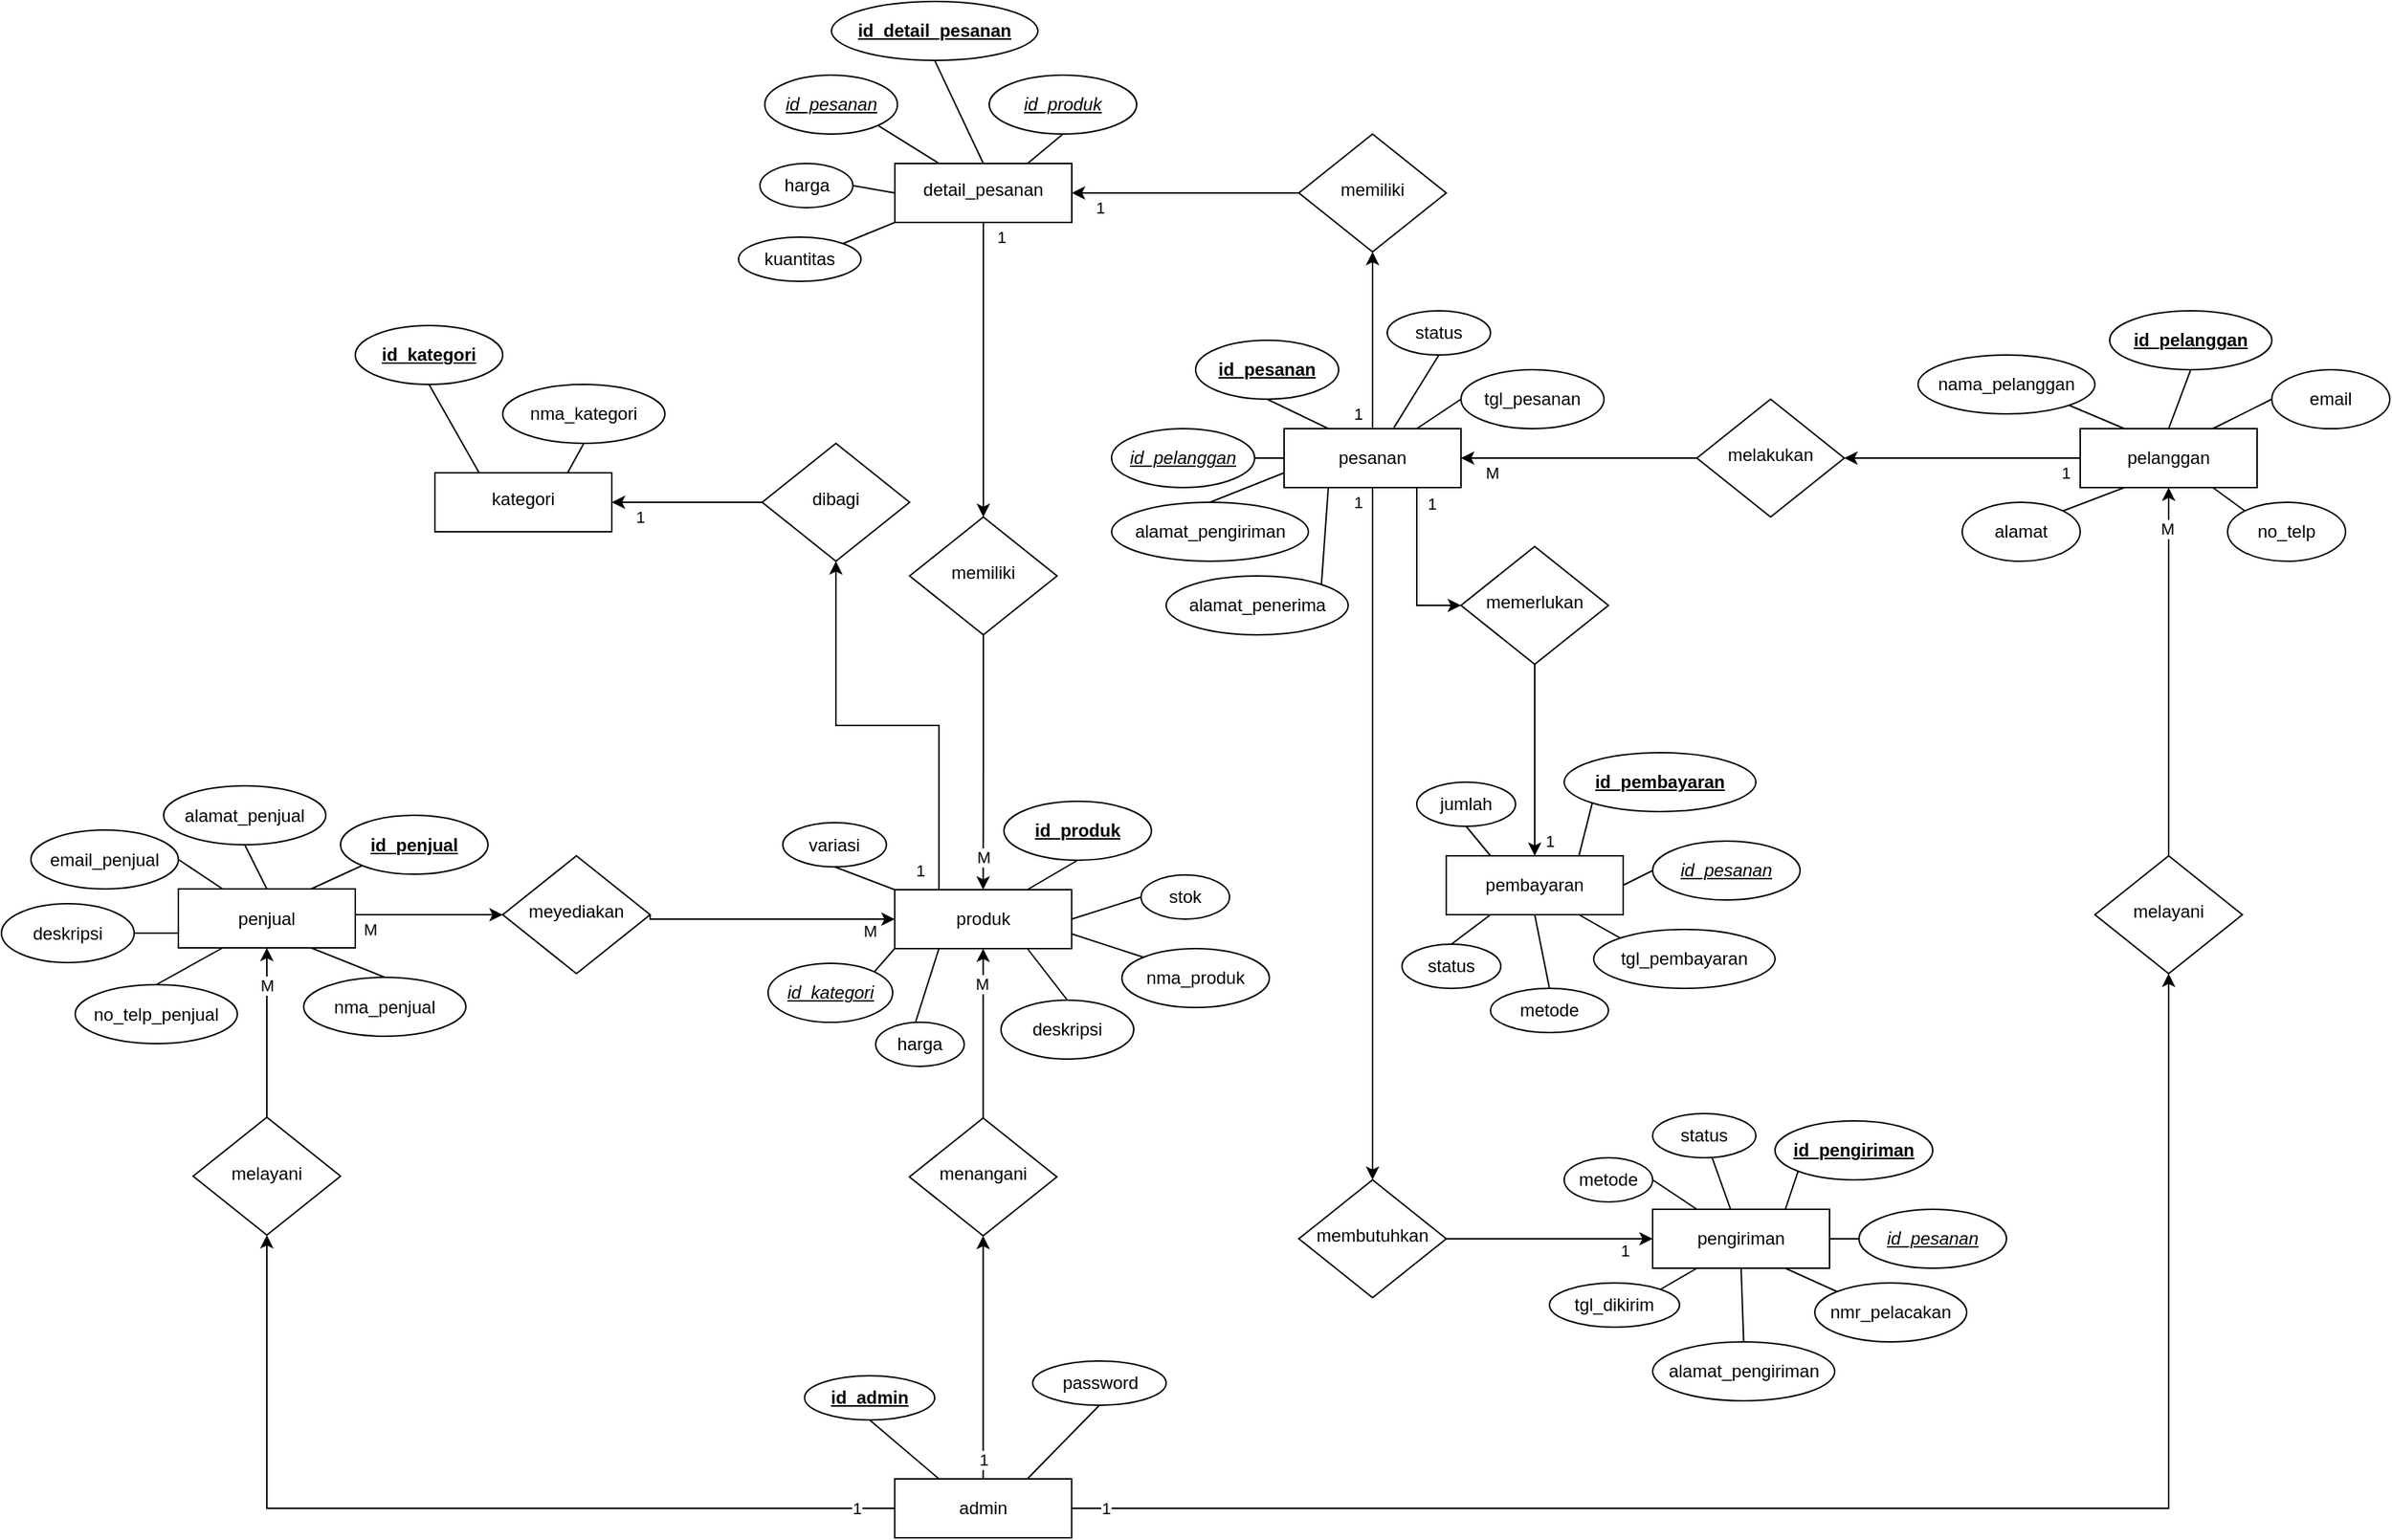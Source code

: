 <mxfile version="22.0.8" type="github">
  <diagram id="C5RBs43oDa-KdzZeNtuy" name="Page-1">
    <mxGraphModel dx="733" dy="383" grid="1" gridSize="10" guides="1" tooltips="1" connect="1" arrows="1" fold="1" page="1" pageScale="1" pageWidth="827" pageHeight="1169" math="0" shadow="0">
      <root>
        <mxCell id="WIyWlLk6GJQsqaUBKTNV-0" />
        <mxCell id="WIyWlLk6GJQsqaUBKTNV-1" parent="WIyWlLk6GJQsqaUBKTNV-0" />
        <mxCell id="Cz3P-GHgFrTkB5Jf1ASt-25" style="edgeStyle=orthogonalEdgeStyle;rounded=0;orthogonalLoop=1;jettySize=auto;html=1;exitX=0.5;exitY=0;exitDx=0;exitDy=0;entryX=0.5;entryY=1;entryDx=0;entryDy=0;" parent="WIyWlLk6GJQsqaUBKTNV-1" source="WIyWlLk6GJQsqaUBKTNV-3" target="Cz3P-GHgFrTkB5Jf1ASt-26" edge="1">
          <mxGeometry relative="1" as="geometry">
            <mxPoint x="614.12" y="975" as="targetPoint" />
            <Array as="points" />
          </mxGeometry>
        </mxCell>
        <mxCell id="FsfqvCxigXIEtIi23rFH-119" value="1" style="edgeLabel;html=1;align=center;verticalAlign=middle;resizable=0;points=[];" parent="Cz3P-GHgFrTkB5Jf1ASt-25" vertex="1" connectable="0">
          <mxGeometry x="-0.845" relative="1" as="geometry">
            <mxPoint as="offset" />
          </mxGeometry>
        </mxCell>
        <mxCell id="Cz3P-GHgFrTkB5Jf1ASt-31" style="edgeStyle=orthogonalEdgeStyle;rounded=0;orthogonalLoop=1;jettySize=auto;html=1;entryX=0.5;entryY=1;entryDx=0;entryDy=0;exitX=0;exitY=0.5;exitDx=0;exitDy=0;" parent="WIyWlLk6GJQsqaUBKTNV-1" source="WIyWlLk6GJQsqaUBKTNV-3" target="Cz3P-GHgFrTkB5Jf1ASt-32" edge="1">
          <mxGeometry relative="1" as="geometry">
            <mxPoint x="310" y="952" as="targetPoint" />
            <mxPoint x="750" y="1192" as="sourcePoint" />
          </mxGeometry>
        </mxCell>
        <mxCell id="FsfqvCxigXIEtIi23rFH-124" value="1" style="edgeLabel;html=1;align=center;verticalAlign=middle;resizable=0;points=[];" parent="Cz3P-GHgFrTkB5Jf1ASt-31" vertex="1" connectable="0">
          <mxGeometry x="-0.914" relative="1" as="geometry">
            <mxPoint as="offset" />
          </mxGeometry>
        </mxCell>
        <mxCell id="Cz3P-GHgFrTkB5Jf1ASt-35" style="edgeStyle=orthogonalEdgeStyle;rounded=0;orthogonalLoop=1;jettySize=auto;html=1;exitX=0.5;exitY=0;exitDx=0;exitDy=0;entryX=0.5;entryY=1;entryDx=0;entryDy=0;" parent="WIyWlLk6GJQsqaUBKTNV-1" source="Cz3P-GHgFrTkB5Jf1ASt-36" target="Cz3P-GHgFrTkB5Jf1ASt-10" edge="1">
          <mxGeometry relative="1" as="geometry" />
        </mxCell>
        <mxCell id="FsfqvCxigXIEtIi23rFH-126" value="M" style="edgeLabel;html=1;align=center;verticalAlign=middle;resizable=0;points=[];" parent="Cz3P-GHgFrTkB5Jf1ASt-35" vertex="1" connectable="0">
          <mxGeometry x="0.778" y="1" relative="1" as="geometry">
            <mxPoint as="offset" />
          </mxGeometry>
        </mxCell>
        <mxCell id="FsfqvCxigXIEtIi23rFH-91" style="rounded=0;orthogonalLoop=1;jettySize=auto;html=1;exitX=0.75;exitY=0;exitDx=0;exitDy=0;entryX=0.5;entryY=1;entryDx=0;entryDy=0;endArrow=none;endFill=0;" parent="WIyWlLk6GJQsqaUBKTNV-1" source="WIyWlLk6GJQsqaUBKTNV-3" target="FsfqvCxigXIEtIi23rFH-90" edge="1">
          <mxGeometry relative="1" as="geometry" />
        </mxCell>
        <mxCell id="FsfqvCxigXIEtIi23rFH-92" style="rounded=0;orthogonalLoop=1;jettySize=auto;html=1;exitX=0.25;exitY=0;exitDx=0;exitDy=0;entryX=0.5;entryY=1;entryDx=0;entryDy=0;endArrow=none;endFill=0;" parent="WIyWlLk6GJQsqaUBKTNV-1" source="WIyWlLk6GJQsqaUBKTNV-3" target="FsfqvCxigXIEtIi23rFH-89" edge="1">
          <mxGeometry relative="1" as="geometry" />
        </mxCell>
        <mxCell id="WIyWlLk6GJQsqaUBKTNV-3" value="admin" style="rounded=1;whiteSpace=wrap;html=1;fontSize=12;glass=0;strokeWidth=1;shadow=0;arcSize=0;" parent="WIyWlLk6GJQsqaUBKTNV-1" vertex="1">
          <mxGeometry x="625.87" y="1045" width="120" height="40" as="geometry" />
        </mxCell>
        <mxCell id="FsfqvCxigXIEtIi23rFH-5" style="edgeStyle=orthogonalEdgeStyle;rounded=0;orthogonalLoop=1;jettySize=auto;html=1;exitX=0.25;exitY=0;exitDx=0;exitDy=0;entryX=0.5;entryY=1;entryDx=0;entryDy=0;" parent="WIyWlLk6GJQsqaUBKTNV-1" source="WIyWlLk6GJQsqaUBKTNV-7" target="FsfqvCxigXIEtIi23rFH-6" edge="1">
          <mxGeometry relative="1" as="geometry">
            <mxPoint x="630" y="512" as="targetPoint" />
          </mxGeometry>
        </mxCell>
        <mxCell id="FsfqvCxigXIEtIi23rFH-117" value="1" style="edgeLabel;html=1;align=center;verticalAlign=middle;resizable=0;points=[];" parent="FsfqvCxigXIEtIi23rFH-5" vertex="1" connectable="0">
          <mxGeometry x="-0.918" y="-1" relative="1" as="geometry">
            <mxPoint x="-14" y="-1" as="offset" />
          </mxGeometry>
        </mxCell>
        <mxCell id="FsfqvCxigXIEtIi23rFH-42" style="rounded=0;orthogonalLoop=1;jettySize=auto;html=1;endArrow=none;endFill=0;exitX=0.75;exitY=0;exitDx=0;exitDy=0;entryX=0.5;entryY=1;entryDx=0;entryDy=0;" parent="WIyWlLk6GJQsqaUBKTNV-1" source="WIyWlLk6GJQsqaUBKTNV-7" target="FsfqvCxigXIEtIi23rFH-43" edge="1">
          <mxGeometry relative="1" as="geometry">
            <mxPoint x="780" y="665" as="targetPoint" />
          </mxGeometry>
        </mxCell>
        <mxCell id="FsfqvCxigXIEtIi23rFH-44" style="rounded=0;orthogonalLoop=1;jettySize=auto;html=1;exitX=1;exitY=0.75;exitDx=0;exitDy=0;entryX=0;entryY=0;entryDx=0;entryDy=0;endArrow=none;endFill=0;" parent="WIyWlLk6GJQsqaUBKTNV-1" source="WIyWlLk6GJQsqaUBKTNV-7" target="FsfqvCxigXIEtIi23rFH-45" edge="1">
          <mxGeometry relative="1" as="geometry">
            <mxPoint x="800" y="705" as="targetPoint" />
          </mxGeometry>
        </mxCell>
        <mxCell id="FsfqvCxigXIEtIi23rFH-47" style="rounded=0;orthogonalLoop=1;jettySize=auto;html=1;exitX=0.75;exitY=1;exitDx=0;exitDy=0;entryX=0.5;entryY=0;entryDx=0;entryDy=0;endArrow=none;endFill=0;" parent="WIyWlLk6GJQsqaUBKTNV-1" source="WIyWlLk6GJQsqaUBKTNV-7" target="FsfqvCxigXIEtIi23rFH-46" edge="1">
          <mxGeometry relative="1" as="geometry" />
        </mxCell>
        <mxCell id="FsfqvCxigXIEtIi23rFH-48" style="rounded=0;orthogonalLoop=1;jettySize=auto;html=1;exitX=0.25;exitY=1;exitDx=0;exitDy=0;endArrow=none;endFill=0;" parent="WIyWlLk6GJQsqaUBKTNV-1" source="WIyWlLk6GJQsqaUBKTNV-7" edge="1">
          <mxGeometry relative="1" as="geometry">
            <mxPoint x="640" y="735" as="targetPoint" />
          </mxGeometry>
        </mxCell>
        <mxCell id="FsfqvCxigXIEtIi23rFH-51" style="rounded=0;orthogonalLoop=1;jettySize=auto;html=1;exitX=1;exitY=0.5;exitDx=0;exitDy=0;entryX=0;entryY=0.5;entryDx=0;entryDy=0;endArrow=none;endFill=0;" parent="WIyWlLk6GJQsqaUBKTNV-1" source="WIyWlLk6GJQsqaUBKTNV-7" target="FsfqvCxigXIEtIi23rFH-50" edge="1">
          <mxGeometry relative="1" as="geometry" />
        </mxCell>
        <mxCell id="FsfqvCxigXIEtIi23rFH-55" style="rounded=0;orthogonalLoop=1;jettySize=auto;html=1;exitX=0;exitY=1;exitDx=0;exitDy=0;entryX=1;entryY=0;entryDx=0;entryDy=0;endArrow=none;endFill=0;" parent="WIyWlLk6GJQsqaUBKTNV-1" source="WIyWlLk6GJQsqaUBKTNV-7" target="FsfqvCxigXIEtIi23rFH-54" edge="1">
          <mxGeometry relative="1" as="geometry" />
        </mxCell>
        <mxCell id="g3bxzsWEGmDuIR80HcS1-1" style="rounded=0;orthogonalLoop=1;jettySize=auto;html=1;exitX=0;exitY=0;exitDx=0;exitDy=0;entryX=0.5;entryY=1;entryDx=0;entryDy=0;endArrow=none;endFill=0;" edge="1" parent="WIyWlLk6GJQsqaUBKTNV-1" source="WIyWlLk6GJQsqaUBKTNV-7" target="g3bxzsWEGmDuIR80HcS1-0">
          <mxGeometry relative="1" as="geometry" />
        </mxCell>
        <mxCell id="WIyWlLk6GJQsqaUBKTNV-7" value="produk" style="rounded=1;whiteSpace=wrap;html=1;fontSize=12;glass=0;strokeWidth=1;shadow=0;arcSize=0;" parent="WIyWlLk6GJQsqaUBKTNV-1" vertex="1">
          <mxGeometry x="625.87" y="645" width="120" height="40" as="geometry" />
        </mxCell>
        <mxCell id="Cz3P-GHgFrTkB5Jf1ASt-15" value="" style="edgeStyle=orthogonalEdgeStyle;rounded=0;orthogonalLoop=1;jettySize=auto;html=1;exitX=0;exitY=0.5;exitDx=0;exitDy=0;entryX=1;entryY=0.5;entryDx=0;entryDy=0;" parent="WIyWlLk6GJQsqaUBKTNV-1" source="WIyWlLk6GJQsqaUBKTNV-10" target="WIyWlLk6GJQsqaUBKTNV-11" edge="1">
          <mxGeometry relative="1" as="geometry">
            <mxPoint x="1040" y="392" as="targetPoint" />
          </mxGeometry>
        </mxCell>
        <mxCell id="FsfqvCxigXIEtIi23rFH-108" value="M" style="edgeLabel;html=1;align=center;verticalAlign=middle;resizable=0;points=[];" parent="Cz3P-GHgFrTkB5Jf1ASt-15" vertex="1" connectable="0">
          <mxGeometry x="0.704" y="1" relative="1" as="geometry">
            <mxPoint x="-3" y="9" as="offset" />
          </mxGeometry>
        </mxCell>
        <mxCell id="WIyWlLk6GJQsqaUBKTNV-10" value="melakukan" style="rhombus;whiteSpace=wrap;html=1;shadow=0;fontFamily=Helvetica;fontSize=12;align=center;strokeWidth=1;spacing=6;spacingTop=-4;" parent="WIyWlLk6GJQsqaUBKTNV-1" vertex="1">
          <mxGeometry x="1170" y="312" width="100" height="80" as="geometry" />
        </mxCell>
        <mxCell id="Cz3P-GHgFrTkB5Jf1ASt-16" value="" style="edgeStyle=orthogonalEdgeStyle;rounded=0;orthogonalLoop=1;jettySize=auto;html=1;exitX=0.75;exitY=1;exitDx=0;exitDy=0;entryX=0;entryY=0.5;entryDx=0;entryDy=0;" parent="WIyWlLk6GJQsqaUBKTNV-1" source="WIyWlLk6GJQsqaUBKTNV-11" target="Cz3P-GHgFrTkB5Jf1ASt-12" edge="1">
          <mxGeometry relative="1" as="geometry" />
        </mxCell>
        <mxCell id="FsfqvCxigXIEtIi23rFH-111" value="1" style="edgeLabel;html=1;align=center;verticalAlign=middle;resizable=0;points=[];" parent="Cz3P-GHgFrTkB5Jf1ASt-16" vertex="1" connectable="0">
          <mxGeometry x="-0.85" y="1" relative="1" as="geometry">
            <mxPoint x="9" y="2" as="offset" />
          </mxGeometry>
        </mxCell>
        <mxCell id="Cz3P-GHgFrTkB5Jf1ASt-17" style="edgeStyle=orthogonalEdgeStyle;rounded=0;orthogonalLoop=1;jettySize=auto;html=1;exitX=0.5;exitY=1;exitDx=0;exitDy=0;entryX=0.5;entryY=0;entryDx=0;entryDy=0;" parent="WIyWlLk6GJQsqaUBKTNV-1" source="FsfqvCxigXIEtIi23rFH-2" target="Cz3P-GHgFrTkB5Jf1ASt-11" edge="1">
          <mxGeometry relative="1" as="geometry" />
        </mxCell>
        <mxCell id="FsfqvCxigXIEtIi23rFH-115" value="1" style="edgeLabel;html=1;align=center;verticalAlign=middle;resizable=0;points=[];" parent="Cz3P-GHgFrTkB5Jf1ASt-17" vertex="1" connectable="0">
          <mxGeometry x="-0.904" relative="1" as="geometry">
            <mxPoint x="12" as="offset" />
          </mxGeometry>
        </mxCell>
        <mxCell id="FsfqvCxigXIEtIi23rFH-1" style="edgeStyle=orthogonalEdgeStyle;rounded=0;orthogonalLoop=1;jettySize=auto;html=1;exitX=0.5;exitY=0;exitDx=0;exitDy=0;entryX=0.5;entryY=1;entryDx=0;entryDy=0;" parent="WIyWlLk6GJQsqaUBKTNV-1" source="WIyWlLk6GJQsqaUBKTNV-11" target="FsfqvCxigXIEtIi23rFH-0" edge="1">
          <mxGeometry relative="1" as="geometry" />
        </mxCell>
        <mxCell id="FsfqvCxigXIEtIi23rFH-109" value="1" style="edgeLabel;html=1;align=center;verticalAlign=middle;resizable=0;points=[];" parent="FsfqvCxigXIEtIi23rFH-1" vertex="1" connectable="0">
          <mxGeometry x="-0.862" relative="1" as="geometry">
            <mxPoint x="-10" y="-2" as="offset" />
          </mxGeometry>
        </mxCell>
        <mxCell id="FsfqvCxigXIEtIi23rFH-8" style="edgeStyle=orthogonalEdgeStyle;rounded=0;orthogonalLoop=1;jettySize=auto;html=1;exitX=0.5;exitY=1;exitDx=0;exitDy=0;entryX=0.5;entryY=0;entryDx=0;entryDy=0;" parent="WIyWlLk6GJQsqaUBKTNV-1" source="WIyWlLk6GJQsqaUBKTNV-11" target="FsfqvCxigXIEtIi23rFH-9" edge="1">
          <mxGeometry relative="1" as="geometry">
            <mxPoint x="950.143" y="782" as="targetPoint" />
          </mxGeometry>
        </mxCell>
        <mxCell id="FsfqvCxigXIEtIi23rFH-113" value="1" style="edgeLabel;html=1;align=center;verticalAlign=middle;resizable=0;points=[];" parent="FsfqvCxigXIEtIi23rFH-8" vertex="1" connectable="0">
          <mxGeometry x="-0.942" relative="1" as="geometry">
            <mxPoint x="-10" y="-4" as="offset" />
          </mxGeometry>
        </mxCell>
        <mxCell id="FsfqvCxigXIEtIi23rFH-37" style="rounded=0;orthogonalLoop=1;jettySize=auto;html=1;exitX=0.75;exitY=0;exitDx=0;exitDy=0;entryX=0;entryY=0.5;entryDx=0;entryDy=0;endArrow=none;endFill=0;" parent="WIyWlLk6GJQsqaUBKTNV-1" source="WIyWlLk6GJQsqaUBKTNV-11" target="FsfqvCxigXIEtIi23rFH-33" edge="1">
          <mxGeometry relative="1" as="geometry" />
        </mxCell>
        <mxCell id="FsfqvCxigXIEtIi23rFH-39" style="rounded=0;orthogonalLoop=1;jettySize=auto;html=1;exitX=0;exitY=0.5;exitDx=0;exitDy=0;entryX=1;entryY=0.5;entryDx=0;entryDy=0;endArrow=none;endFill=0;" parent="WIyWlLk6GJQsqaUBKTNV-1" source="WIyWlLk6GJQsqaUBKTNV-11" target="FsfqvCxigXIEtIi23rFH-35" edge="1">
          <mxGeometry relative="1" as="geometry" />
        </mxCell>
        <mxCell id="FsfqvCxigXIEtIi23rFH-40" style="rounded=0;orthogonalLoop=1;jettySize=auto;html=1;exitX=0.25;exitY=0;exitDx=0;exitDy=0;entryX=0.5;entryY=1;entryDx=0;entryDy=0;endArrow=none;endFill=0;" parent="WIyWlLk6GJQsqaUBKTNV-1" source="WIyWlLk6GJQsqaUBKTNV-11" target="FsfqvCxigXIEtIi23rFH-32" edge="1">
          <mxGeometry relative="1" as="geometry" />
        </mxCell>
        <mxCell id="FsfqvCxigXIEtIi23rFH-86" style="rounded=0;orthogonalLoop=1;jettySize=auto;html=1;exitX=0;exitY=0.75;exitDx=0;exitDy=0;entryX=0.5;entryY=0;entryDx=0;entryDy=0;endArrow=none;endFill=0;" parent="WIyWlLk6GJQsqaUBKTNV-1" source="WIyWlLk6GJQsqaUBKTNV-11" target="FsfqvCxigXIEtIi23rFH-85" edge="1">
          <mxGeometry relative="1" as="geometry" />
        </mxCell>
        <mxCell id="FsfqvCxigXIEtIi23rFH-88" style="rounded=0;orthogonalLoop=1;jettySize=auto;html=1;exitX=0.25;exitY=1;exitDx=0;exitDy=0;entryX=1;entryY=0;entryDx=0;entryDy=0;endArrow=none;endFill=0;" parent="WIyWlLk6GJQsqaUBKTNV-1" source="WIyWlLk6GJQsqaUBKTNV-11" target="FsfqvCxigXIEtIi23rFH-87" edge="1">
          <mxGeometry relative="1" as="geometry" />
        </mxCell>
        <mxCell id="WIyWlLk6GJQsqaUBKTNV-11" value="pesanan" style="rounded=1;whiteSpace=wrap;html=1;fontSize=12;glass=0;strokeWidth=1;shadow=0;arcSize=0;" parent="WIyWlLk6GJQsqaUBKTNV-1" vertex="1">
          <mxGeometry x="890" y="332" width="120" height="40" as="geometry" />
        </mxCell>
        <mxCell id="FsfqvCxigXIEtIi23rFH-64" style="rounded=0;orthogonalLoop=1;jettySize=auto;html=1;exitX=0.25;exitY=0;exitDx=0;exitDy=0;entryX=0.5;entryY=1;entryDx=0;entryDy=0;endArrow=none;endFill=0;" parent="WIyWlLk6GJQsqaUBKTNV-1" source="WIyWlLk6GJQsqaUBKTNV-12" target="FsfqvCxigXIEtIi23rFH-62" edge="1">
          <mxGeometry relative="1" as="geometry" />
        </mxCell>
        <mxCell id="FsfqvCxigXIEtIi23rFH-65" style="rounded=0;orthogonalLoop=1;jettySize=auto;html=1;exitX=0.75;exitY=0;exitDx=0;exitDy=0;entryX=0;entryY=1;entryDx=0;entryDy=0;endArrow=none;endFill=0;" parent="WIyWlLk6GJQsqaUBKTNV-1" source="WIyWlLk6GJQsqaUBKTNV-12" target="FsfqvCxigXIEtIi23rFH-58" edge="1">
          <mxGeometry relative="1" as="geometry" />
        </mxCell>
        <mxCell id="FsfqvCxigXIEtIi23rFH-66" style="rounded=0;orthogonalLoop=1;jettySize=auto;html=1;exitX=1;exitY=0.5;exitDx=0;exitDy=0;entryX=0;entryY=0.5;entryDx=0;entryDy=0;endArrow=none;endFill=0;" parent="WIyWlLk6GJQsqaUBKTNV-1" source="WIyWlLk6GJQsqaUBKTNV-12" target="FsfqvCxigXIEtIi23rFH-63" edge="1">
          <mxGeometry relative="1" as="geometry" />
        </mxCell>
        <mxCell id="FsfqvCxigXIEtIi23rFH-67" style="rounded=0;orthogonalLoop=1;jettySize=auto;html=1;exitX=0.75;exitY=1;exitDx=0;exitDy=0;entryX=0;entryY=0;entryDx=0;entryDy=0;endArrow=none;endFill=0;" parent="WIyWlLk6GJQsqaUBKTNV-1" source="WIyWlLk6GJQsqaUBKTNV-12" target="FsfqvCxigXIEtIi23rFH-60" edge="1">
          <mxGeometry relative="1" as="geometry" />
        </mxCell>
        <mxCell id="FsfqvCxigXIEtIi23rFH-68" style="rounded=0;orthogonalLoop=1;jettySize=auto;html=1;exitX=0.5;exitY=1;exitDx=0;exitDy=0;entryX=0.5;entryY=0;entryDx=0;entryDy=0;endArrow=none;endFill=0;" parent="WIyWlLk6GJQsqaUBKTNV-1" source="WIyWlLk6GJQsqaUBKTNV-12" target="FsfqvCxigXIEtIi23rFH-59" edge="1">
          <mxGeometry relative="1" as="geometry" />
        </mxCell>
        <mxCell id="FsfqvCxigXIEtIi23rFH-69" style="rounded=0;orthogonalLoop=1;jettySize=auto;html=1;exitX=0.25;exitY=1;exitDx=0;exitDy=0;entryX=0.5;entryY=0;entryDx=0;entryDy=0;endArrow=none;endFill=0;" parent="WIyWlLk6GJQsqaUBKTNV-1" source="WIyWlLk6GJQsqaUBKTNV-12" target="FsfqvCxigXIEtIi23rFH-61" edge="1">
          <mxGeometry relative="1" as="geometry" />
        </mxCell>
        <mxCell id="WIyWlLk6GJQsqaUBKTNV-12" value="pembayaran" style="rounded=1;whiteSpace=wrap;html=1;fontSize=12;glass=0;strokeWidth=1;shadow=0;arcSize=0;" parent="WIyWlLk6GJQsqaUBKTNV-1" vertex="1">
          <mxGeometry x="1000" y="622" width="120" height="40" as="geometry" />
        </mxCell>
        <mxCell id="Cz3P-GHgFrTkB5Jf1ASt-21" style="edgeStyle=orthogonalEdgeStyle;rounded=0;orthogonalLoop=1;jettySize=auto;html=1;entryX=0;entryY=0.5;entryDx=0;entryDy=0;" parent="WIyWlLk6GJQsqaUBKTNV-1" source="Cz3P-GHgFrTkB5Jf1ASt-8" target="Cz3P-GHgFrTkB5Jf1ASt-22" edge="1">
          <mxGeometry relative="1" as="geometry">
            <mxPoint x="100" y="892" as="targetPoint" />
            <Array as="points">
              <mxPoint x="360" y="662" />
            </Array>
          </mxGeometry>
        </mxCell>
        <mxCell id="FsfqvCxigXIEtIi23rFH-121" value="M" style="edgeLabel;html=1;align=center;verticalAlign=middle;resizable=0;points=[];" parent="Cz3P-GHgFrTkB5Jf1ASt-21" vertex="1" connectable="0">
          <mxGeometry x="-0.707" relative="1" as="geometry">
            <mxPoint x="-5" y="10" as="offset" />
          </mxGeometry>
        </mxCell>
        <mxCell id="FsfqvCxigXIEtIi23rFH-101" style="rounded=0;orthogonalLoop=1;jettySize=auto;html=1;exitX=0;exitY=0.75;exitDx=0;exitDy=0;entryX=1;entryY=0.5;entryDx=0;entryDy=0;endArrow=none;endFill=0;" parent="WIyWlLk6GJQsqaUBKTNV-1" source="Cz3P-GHgFrTkB5Jf1ASt-8" target="FsfqvCxigXIEtIi23rFH-100" edge="1">
          <mxGeometry relative="1" as="geometry" />
        </mxCell>
        <mxCell id="FsfqvCxigXIEtIi23rFH-102" style="rounded=0;orthogonalLoop=1;jettySize=auto;html=1;exitX=0.25;exitY=1;exitDx=0;exitDy=0;entryX=0.5;entryY=0;entryDx=0;entryDy=0;endArrow=none;endFill=0;" parent="WIyWlLk6GJQsqaUBKTNV-1" source="Cz3P-GHgFrTkB5Jf1ASt-8" target="FsfqvCxigXIEtIi23rFH-98" edge="1">
          <mxGeometry relative="1" as="geometry" />
        </mxCell>
        <mxCell id="FsfqvCxigXIEtIi23rFH-103" style="rounded=0;orthogonalLoop=1;jettySize=auto;html=1;exitX=0.75;exitY=1;exitDx=0;exitDy=0;entryX=0.5;entryY=0;entryDx=0;entryDy=0;endArrow=none;endFill=0;" parent="WIyWlLk6GJQsqaUBKTNV-1" source="Cz3P-GHgFrTkB5Jf1ASt-8" target="FsfqvCxigXIEtIi23rFH-95" edge="1">
          <mxGeometry relative="1" as="geometry" />
        </mxCell>
        <mxCell id="FsfqvCxigXIEtIi23rFH-104" style="rounded=0;orthogonalLoop=1;jettySize=auto;html=1;exitX=0.75;exitY=0;exitDx=0;exitDy=0;entryX=0;entryY=1;entryDx=0;entryDy=0;endArrow=none;endFill=0;" parent="WIyWlLk6GJQsqaUBKTNV-1" source="Cz3P-GHgFrTkB5Jf1ASt-8" target="FsfqvCxigXIEtIi23rFH-96" edge="1">
          <mxGeometry relative="1" as="geometry" />
        </mxCell>
        <mxCell id="FsfqvCxigXIEtIi23rFH-105" style="rounded=0;orthogonalLoop=1;jettySize=auto;html=1;exitX=0.5;exitY=0;exitDx=0;exitDy=0;entryX=0.5;entryY=1;entryDx=0;entryDy=0;endArrow=none;endFill=0;" parent="WIyWlLk6GJQsqaUBKTNV-1" source="Cz3P-GHgFrTkB5Jf1ASt-8" target="FsfqvCxigXIEtIi23rFH-97" edge="1">
          <mxGeometry relative="1" as="geometry" />
        </mxCell>
        <mxCell id="FsfqvCxigXIEtIi23rFH-106" style="rounded=0;orthogonalLoop=1;jettySize=auto;html=1;exitX=0.25;exitY=0;exitDx=0;exitDy=0;entryX=1;entryY=0.5;entryDx=0;entryDy=0;endArrow=none;endFill=0;" parent="WIyWlLk6GJQsqaUBKTNV-1" source="Cz3P-GHgFrTkB5Jf1ASt-8" target="FsfqvCxigXIEtIi23rFH-99" edge="1">
          <mxGeometry relative="1" as="geometry" />
        </mxCell>
        <mxCell id="Cz3P-GHgFrTkB5Jf1ASt-8" value="penjual" style="rounded=1;whiteSpace=wrap;html=1;fontSize=12;glass=0;strokeWidth=1;shadow=0;arcSize=0;" parent="WIyWlLk6GJQsqaUBKTNV-1" vertex="1">
          <mxGeometry x="140" y="644.5" width="120" height="40" as="geometry" />
        </mxCell>
        <mxCell id="Cz3P-GHgFrTkB5Jf1ASt-14" value="" style="edgeStyle=orthogonalEdgeStyle;rounded=0;orthogonalLoop=1;jettySize=auto;html=1;exitX=0;exitY=0.5;exitDx=0;exitDy=0;entryX=1;entryY=0.5;entryDx=0;entryDy=0;" parent="WIyWlLk6GJQsqaUBKTNV-1" source="Cz3P-GHgFrTkB5Jf1ASt-10" target="WIyWlLk6GJQsqaUBKTNV-10" edge="1">
          <mxGeometry relative="1" as="geometry">
            <mxPoint x="1340" y="452" as="targetPoint" />
          </mxGeometry>
        </mxCell>
        <mxCell id="FsfqvCxigXIEtIi23rFH-107" value="1" style="edgeLabel;html=1;align=center;verticalAlign=middle;resizable=0;points=[];" parent="Cz3P-GHgFrTkB5Jf1ASt-14" vertex="1" connectable="0">
          <mxGeometry x="-0.713" relative="1" as="geometry">
            <mxPoint x="13" y="10" as="offset" />
          </mxGeometry>
        </mxCell>
        <mxCell id="FsfqvCxigXIEtIi23rFH-13" value="" style="rounded=0;orthogonalLoop=1;jettySize=auto;html=1;endArrow=none;endFill=0;exitX=0.5;exitY=0;exitDx=0;exitDy=0;entryX=0.5;entryY=1;entryDx=0;entryDy=0;" parent="WIyWlLk6GJQsqaUBKTNV-1" source="Cz3P-GHgFrTkB5Jf1ASt-10" target="FsfqvCxigXIEtIi23rFH-12" edge="1">
          <mxGeometry relative="1" as="geometry" />
        </mxCell>
        <mxCell id="FsfqvCxigXIEtIi23rFH-18" style="rounded=0;orthogonalLoop=1;jettySize=auto;html=1;exitX=0.25;exitY=0;exitDx=0;exitDy=0;entryX=1;entryY=1;entryDx=0;entryDy=0;endArrow=none;endFill=0;" parent="WIyWlLk6GJQsqaUBKTNV-1" source="Cz3P-GHgFrTkB5Jf1ASt-10" target="FsfqvCxigXIEtIi23rFH-14" edge="1">
          <mxGeometry relative="1" as="geometry" />
        </mxCell>
        <mxCell id="FsfqvCxigXIEtIi23rFH-19" style="rounded=0;orthogonalLoop=1;jettySize=auto;html=1;exitX=0.75;exitY=0;exitDx=0;exitDy=0;entryX=0;entryY=0.5;entryDx=0;entryDy=0;endArrow=none;endFill=0;" parent="WIyWlLk6GJQsqaUBKTNV-1" source="Cz3P-GHgFrTkB5Jf1ASt-10" target="FsfqvCxigXIEtIi23rFH-15" edge="1">
          <mxGeometry relative="1" as="geometry" />
        </mxCell>
        <mxCell id="FsfqvCxigXIEtIi23rFH-20" style="rounded=0;orthogonalLoop=1;jettySize=auto;html=1;exitX=0.75;exitY=1;exitDx=0;exitDy=0;entryX=0;entryY=0;entryDx=0;entryDy=0;endArrow=none;endFill=0;" parent="WIyWlLk6GJQsqaUBKTNV-1" source="Cz3P-GHgFrTkB5Jf1ASt-10" target="FsfqvCxigXIEtIi23rFH-17" edge="1">
          <mxGeometry relative="1" as="geometry" />
        </mxCell>
        <mxCell id="FsfqvCxigXIEtIi23rFH-21" style="rounded=0;orthogonalLoop=1;jettySize=auto;html=1;exitX=0.25;exitY=1;exitDx=0;exitDy=0;entryX=1;entryY=0;entryDx=0;entryDy=0;endArrow=none;endFill=0;" parent="WIyWlLk6GJQsqaUBKTNV-1" source="Cz3P-GHgFrTkB5Jf1ASt-10" target="FsfqvCxigXIEtIi23rFH-16" edge="1">
          <mxGeometry relative="1" as="geometry" />
        </mxCell>
        <mxCell id="Cz3P-GHgFrTkB5Jf1ASt-10" value="pelanggan" style="rounded=1;whiteSpace=wrap;html=1;fontSize=12;glass=0;strokeWidth=1;shadow=0;arcSize=0;" parent="WIyWlLk6GJQsqaUBKTNV-1" vertex="1">
          <mxGeometry x="1430" y="332" width="120" height="40" as="geometry" />
        </mxCell>
        <mxCell id="Cz3P-GHgFrTkB5Jf1ASt-19" value="" style="edgeStyle=orthogonalEdgeStyle;rounded=0;orthogonalLoop=1;jettySize=auto;html=1;entryX=0.5;entryY=0;entryDx=0;entryDy=0;exitX=0.5;exitY=1;exitDx=0;exitDy=0;" parent="WIyWlLk6GJQsqaUBKTNV-1" source="Cz3P-GHgFrTkB5Jf1ASt-11" target="WIyWlLk6GJQsqaUBKTNV-7" edge="1">
          <mxGeometry relative="1" as="geometry" />
        </mxCell>
        <mxCell id="FsfqvCxigXIEtIi23rFH-116" value="M" style="edgeLabel;html=1;align=center;verticalAlign=middle;resizable=0;points=[];" parent="Cz3P-GHgFrTkB5Jf1ASt-19" vertex="1" connectable="0">
          <mxGeometry x="0.744" relative="1" as="geometry">
            <mxPoint as="offset" />
          </mxGeometry>
        </mxCell>
        <mxCell id="Cz3P-GHgFrTkB5Jf1ASt-11" value="memiliki" style="rhombus;whiteSpace=wrap;html=1;shadow=0;fontFamily=Helvetica;fontSize=12;align=center;strokeWidth=1;spacing=6;spacingTop=-4;" parent="WIyWlLk6GJQsqaUBKTNV-1" vertex="1">
          <mxGeometry x="636" y="392" width="100" height="80" as="geometry" />
        </mxCell>
        <mxCell id="Cz3P-GHgFrTkB5Jf1ASt-18" value="" style="edgeStyle=orthogonalEdgeStyle;rounded=0;orthogonalLoop=1;jettySize=auto;html=1;" parent="WIyWlLk6GJQsqaUBKTNV-1" source="Cz3P-GHgFrTkB5Jf1ASt-12" target="WIyWlLk6GJQsqaUBKTNV-12" edge="1">
          <mxGeometry relative="1" as="geometry" />
        </mxCell>
        <mxCell id="FsfqvCxigXIEtIi23rFH-112" value="1" style="edgeLabel;html=1;align=center;verticalAlign=middle;resizable=0;points=[];" parent="Cz3P-GHgFrTkB5Jf1ASt-18" vertex="1" connectable="0">
          <mxGeometry x="-0.385" y="3" relative="1" as="geometry">
            <mxPoint x="7" y="80" as="offset" />
          </mxGeometry>
        </mxCell>
        <mxCell id="Cz3P-GHgFrTkB5Jf1ASt-12" value="memerlukan" style="rhombus;whiteSpace=wrap;html=1;shadow=0;fontFamily=Helvetica;fontSize=12;align=center;strokeWidth=1;spacing=6;spacingTop=-4;" parent="WIyWlLk6GJQsqaUBKTNV-1" vertex="1">
          <mxGeometry x="1010" y="412" width="100" height="80" as="geometry" />
        </mxCell>
        <mxCell id="Cz3P-GHgFrTkB5Jf1ASt-23" style="edgeStyle=orthogonalEdgeStyle;rounded=0;orthogonalLoop=1;jettySize=auto;html=1;entryX=0;entryY=0.5;entryDx=0;entryDy=0;exitX=1;exitY=0.5;exitDx=0;exitDy=0;" parent="WIyWlLk6GJQsqaUBKTNV-1" source="Cz3P-GHgFrTkB5Jf1ASt-22" target="WIyWlLk6GJQsqaUBKTNV-7" edge="1">
          <mxGeometry relative="1" as="geometry">
            <Array as="points">
              <mxPoint x="460" y="665" />
            </Array>
            <mxPoint x="530" y="665" as="sourcePoint" />
          </mxGeometry>
        </mxCell>
        <mxCell id="FsfqvCxigXIEtIi23rFH-122" value="M" style="edgeLabel;html=1;align=center;verticalAlign=middle;resizable=0;points=[];" parent="Cz3P-GHgFrTkB5Jf1ASt-23" vertex="1" connectable="0">
          <mxGeometry x="0.753" y="1" relative="1" as="geometry">
            <mxPoint x="4" y="9" as="offset" />
          </mxGeometry>
        </mxCell>
        <mxCell id="Cz3P-GHgFrTkB5Jf1ASt-22" value="meyediakan" style="rhombus;whiteSpace=wrap;html=1;shadow=0;fontFamily=Helvetica;fontSize=12;align=center;strokeWidth=1;spacing=6;spacingTop=-4;" parent="WIyWlLk6GJQsqaUBKTNV-1" vertex="1">
          <mxGeometry x="360" y="622" width="100" height="80" as="geometry" />
        </mxCell>
        <mxCell id="Cz3P-GHgFrTkB5Jf1ASt-26" value="menangani" style="rhombus;whiteSpace=wrap;html=1;shadow=0;fontFamily=Helvetica;fontSize=12;align=center;strokeWidth=1;spacing=6;spacingTop=-4;" parent="WIyWlLk6GJQsqaUBKTNV-1" vertex="1">
          <mxGeometry x="635.87" y="800" width="100" height="80" as="geometry" />
        </mxCell>
        <mxCell id="Cz3P-GHgFrTkB5Jf1ASt-30" style="edgeStyle=orthogonalEdgeStyle;rounded=0;orthogonalLoop=1;jettySize=auto;html=1;exitX=0.5;exitY=0;exitDx=0;exitDy=0;entryX=0.5;entryY=1;entryDx=0;entryDy=0;" parent="WIyWlLk6GJQsqaUBKTNV-1" source="Cz3P-GHgFrTkB5Jf1ASt-26" target="WIyWlLk6GJQsqaUBKTNV-7" edge="1">
          <mxGeometry relative="1" as="geometry">
            <mxPoint x="694.12" y="695" as="targetPoint" />
          </mxGeometry>
        </mxCell>
        <mxCell id="FsfqvCxigXIEtIi23rFH-123" value="M" style="edgeLabel;html=1;align=center;verticalAlign=middle;resizable=0;points=[];" parent="Cz3P-GHgFrTkB5Jf1ASt-30" vertex="1" connectable="0">
          <mxGeometry x="0.592" y="1" relative="1" as="geometry">
            <mxPoint as="offset" />
          </mxGeometry>
        </mxCell>
        <mxCell id="Cz3P-GHgFrTkB5Jf1ASt-33" style="edgeStyle=orthogonalEdgeStyle;rounded=0;orthogonalLoop=1;jettySize=auto;html=1;exitX=0.5;exitY=0;exitDx=0;exitDy=0;entryX=0.5;entryY=1;entryDx=0;entryDy=0;" parent="WIyWlLk6GJQsqaUBKTNV-1" source="Cz3P-GHgFrTkB5Jf1ASt-32" target="Cz3P-GHgFrTkB5Jf1ASt-8" edge="1">
          <mxGeometry relative="1" as="geometry" />
        </mxCell>
        <mxCell id="FsfqvCxigXIEtIi23rFH-120" value="M" style="edgeLabel;html=1;align=center;verticalAlign=middle;resizable=0;points=[];" parent="Cz3P-GHgFrTkB5Jf1ASt-33" vertex="1" connectable="0">
          <mxGeometry x="0.632" y="2" relative="1" as="geometry">
            <mxPoint x="2" y="4" as="offset" />
          </mxGeometry>
        </mxCell>
        <mxCell id="Cz3P-GHgFrTkB5Jf1ASt-32" value="melayani" style="rhombus;whiteSpace=wrap;html=1;shadow=0;fontFamily=Helvetica;fontSize=12;align=center;strokeWidth=1;spacing=6;spacingTop=-4;" parent="WIyWlLk6GJQsqaUBKTNV-1" vertex="1">
          <mxGeometry x="150" y="799.5" width="100" height="80" as="geometry" />
        </mxCell>
        <mxCell id="Cz3P-GHgFrTkB5Jf1ASt-37" value="" style="edgeStyle=orthogonalEdgeStyle;rounded=0;orthogonalLoop=1;jettySize=auto;html=1;exitX=1;exitY=0.5;exitDx=0;exitDy=0;entryX=0.5;entryY=1;entryDx=0;entryDy=0;" parent="WIyWlLk6GJQsqaUBKTNV-1" source="WIyWlLk6GJQsqaUBKTNV-3" target="Cz3P-GHgFrTkB5Jf1ASt-36" edge="1">
          <mxGeometry relative="1" as="geometry">
            <mxPoint x="922" y="1182" as="sourcePoint" />
            <mxPoint x="1490" y="372" as="targetPoint" />
            <Array as="points">
              <mxPoint x="1490" y="1065" />
            </Array>
          </mxGeometry>
        </mxCell>
        <mxCell id="FsfqvCxigXIEtIi23rFH-125" value="1" style="edgeLabel;html=1;align=center;verticalAlign=middle;resizable=0;points=[];" parent="Cz3P-GHgFrTkB5Jf1ASt-37" vertex="1" connectable="0">
          <mxGeometry x="-0.959" relative="1" as="geometry">
            <mxPoint as="offset" />
          </mxGeometry>
        </mxCell>
        <mxCell id="Cz3P-GHgFrTkB5Jf1ASt-36" value="melayani" style="rhombus;whiteSpace=wrap;html=1;shadow=0;fontFamily=Helvetica;fontSize=12;align=center;strokeWidth=1;spacing=6;spacingTop=-4;" parent="WIyWlLk6GJQsqaUBKTNV-1" vertex="1">
          <mxGeometry x="1440" y="622" width="100" height="80" as="geometry" />
        </mxCell>
        <mxCell id="FsfqvCxigXIEtIi23rFH-3" value="" style="edgeStyle=orthogonalEdgeStyle;rounded=0;orthogonalLoop=1;jettySize=auto;html=1;entryX=1;entryY=0.5;entryDx=0;entryDy=0;exitX=0;exitY=0.5;exitDx=0;exitDy=0;" parent="WIyWlLk6GJQsqaUBKTNV-1" source="FsfqvCxigXIEtIi23rFH-0" target="FsfqvCxigXIEtIi23rFH-2" edge="1">
          <mxGeometry relative="1" as="geometry" />
        </mxCell>
        <mxCell id="FsfqvCxigXIEtIi23rFH-110" value="1" style="edgeLabel;html=1;align=center;verticalAlign=middle;resizable=0;points=[];" parent="FsfqvCxigXIEtIi23rFH-3" vertex="1" connectable="0">
          <mxGeometry x="0.748" y="1" relative="1" as="geometry">
            <mxPoint x="-1" y="9" as="offset" />
          </mxGeometry>
        </mxCell>
        <mxCell id="FsfqvCxigXIEtIi23rFH-0" value="memiliki" style="rhombus;whiteSpace=wrap;html=1;shadow=0;fontFamily=Helvetica;fontSize=12;align=center;strokeWidth=1;spacing=6;spacingTop=-4;" parent="WIyWlLk6GJQsqaUBKTNV-1" vertex="1">
          <mxGeometry x="900" y="132" width="100" height="80" as="geometry" />
        </mxCell>
        <mxCell id="FsfqvCxigXIEtIi23rFH-22" style="rounded=0;orthogonalLoop=1;jettySize=auto;html=1;endArrow=none;endFill=0;exitX=0;exitY=1;exitDx=0;exitDy=0;entryX=1;entryY=0;entryDx=0;entryDy=0;" parent="WIyWlLk6GJQsqaUBKTNV-1" source="FsfqvCxigXIEtIi23rFH-2" target="FsfqvCxigXIEtIi23rFH-23" edge="1">
          <mxGeometry relative="1" as="geometry">
            <mxPoint x="796.0" y="172" as="targetPoint" />
          </mxGeometry>
        </mxCell>
        <mxCell id="FsfqvCxigXIEtIi23rFH-26" style="rounded=0;orthogonalLoop=1;jettySize=auto;html=1;exitX=0.5;exitY=0;exitDx=0;exitDy=0;entryX=0.5;entryY=1;entryDx=0;entryDy=0;endArrow=none;endFill=0;" parent="WIyWlLk6GJQsqaUBKTNV-1" source="FsfqvCxigXIEtIi23rFH-2" target="FsfqvCxigXIEtIi23rFH-24" edge="1">
          <mxGeometry relative="1" as="geometry" />
        </mxCell>
        <mxCell id="FsfqvCxigXIEtIi23rFH-27" style="rounded=0;orthogonalLoop=1;jettySize=auto;html=1;exitX=0;exitY=0.5;exitDx=0;exitDy=0;entryX=1;entryY=0.5;entryDx=0;entryDy=0;endArrow=none;endFill=0;" parent="WIyWlLk6GJQsqaUBKTNV-1" source="FsfqvCxigXIEtIi23rFH-2" target="FsfqvCxigXIEtIi23rFH-25" edge="1">
          <mxGeometry relative="1" as="geometry" />
        </mxCell>
        <mxCell id="FsfqvCxigXIEtIi23rFH-30" style="rounded=0;orthogonalLoop=1;jettySize=auto;html=1;exitX=0.25;exitY=0;exitDx=0;exitDy=0;entryX=1;entryY=1;entryDx=0;entryDy=0;endArrow=none;endFill=0;" parent="WIyWlLk6GJQsqaUBKTNV-1" source="FsfqvCxigXIEtIi23rFH-2" target="FsfqvCxigXIEtIi23rFH-28" edge="1">
          <mxGeometry relative="1" as="geometry" />
        </mxCell>
        <mxCell id="FsfqvCxigXIEtIi23rFH-31" style="rounded=0;orthogonalLoop=1;jettySize=auto;html=1;exitX=0.75;exitY=0;exitDx=0;exitDy=0;entryX=0.5;entryY=1;entryDx=0;entryDy=0;endArrow=none;endFill=0;" parent="WIyWlLk6GJQsqaUBKTNV-1" source="FsfqvCxigXIEtIi23rFH-2" target="FsfqvCxigXIEtIi23rFH-29" edge="1">
          <mxGeometry relative="1" as="geometry" />
        </mxCell>
        <mxCell id="FsfqvCxigXIEtIi23rFH-2" value="detail_pesanan" style="whiteSpace=wrap;html=1;shadow=0;strokeWidth=1;spacing=6;spacingTop=-4;" parent="WIyWlLk6GJQsqaUBKTNV-1" vertex="1">
          <mxGeometry x="626" y="152" width="120" height="40" as="geometry" />
        </mxCell>
        <mxCell id="FsfqvCxigXIEtIi23rFH-56" style="rounded=0;orthogonalLoop=1;jettySize=auto;html=1;exitX=0.25;exitY=0;exitDx=0;exitDy=0;entryX=0.5;entryY=1;entryDx=0;entryDy=0;endArrow=none;endFill=0;" parent="WIyWlLk6GJQsqaUBKTNV-1" source="FsfqvCxigXIEtIi23rFH-4" target="FsfqvCxigXIEtIi23rFH-53" edge="1">
          <mxGeometry relative="1" as="geometry" />
        </mxCell>
        <mxCell id="FsfqvCxigXIEtIi23rFH-57" style="rounded=0;orthogonalLoop=1;jettySize=auto;html=1;exitX=0.75;exitY=0;exitDx=0;exitDy=0;entryX=0.5;entryY=1;entryDx=0;entryDy=0;endArrow=none;endFill=0;" parent="WIyWlLk6GJQsqaUBKTNV-1" source="FsfqvCxigXIEtIi23rFH-4" target="FsfqvCxigXIEtIi23rFH-52" edge="1">
          <mxGeometry relative="1" as="geometry" />
        </mxCell>
        <mxCell id="FsfqvCxigXIEtIi23rFH-4" value="kategori" style="whiteSpace=wrap;html=1;shadow=0;strokeWidth=1;spacing=6;spacingTop=-4;" parent="WIyWlLk6GJQsqaUBKTNV-1" vertex="1">
          <mxGeometry x="314" y="362" width="120" height="40" as="geometry" />
        </mxCell>
        <mxCell id="FsfqvCxigXIEtIi23rFH-7" style="edgeStyle=orthogonalEdgeStyle;rounded=0;orthogonalLoop=1;jettySize=auto;html=1;entryX=1;entryY=0.5;entryDx=0;entryDy=0;exitX=0;exitY=0.5;exitDx=0;exitDy=0;" parent="WIyWlLk6GJQsqaUBKTNV-1" source="FsfqvCxigXIEtIi23rFH-6" target="FsfqvCxigXIEtIi23rFH-4" edge="1">
          <mxGeometry relative="1" as="geometry" />
        </mxCell>
        <mxCell id="FsfqvCxigXIEtIi23rFH-118" value="1" style="edgeLabel;html=1;align=center;verticalAlign=middle;resizable=0;points=[];" parent="FsfqvCxigXIEtIi23rFH-7" vertex="1" connectable="0">
          <mxGeometry x="0.642" relative="1" as="geometry">
            <mxPoint y="10" as="offset" />
          </mxGeometry>
        </mxCell>
        <mxCell id="FsfqvCxigXIEtIi23rFH-6" value="dibagi" style="rhombus;whiteSpace=wrap;html=1;shadow=0;fontFamily=Helvetica;fontSize=12;align=center;strokeWidth=1;spacing=6;spacingTop=-4;" parent="WIyWlLk6GJQsqaUBKTNV-1" vertex="1">
          <mxGeometry x="536" y="342" width="100" height="80" as="geometry" />
        </mxCell>
        <mxCell id="FsfqvCxigXIEtIi23rFH-10" style="edgeStyle=orthogonalEdgeStyle;rounded=0;orthogonalLoop=1;jettySize=auto;html=1;exitX=1;exitY=0.5;exitDx=0;exitDy=0;entryX=0;entryY=0.5;entryDx=0;entryDy=0;" parent="WIyWlLk6GJQsqaUBKTNV-1" source="FsfqvCxigXIEtIi23rFH-9" target="FsfqvCxigXIEtIi23rFH-11" edge="1">
          <mxGeometry relative="1" as="geometry">
            <mxPoint x="1200" y="771.667" as="targetPoint" />
          </mxGeometry>
        </mxCell>
        <mxCell id="FsfqvCxigXIEtIi23rFH-114" value="1" style="edgeLabel;html=1;align=center;verticalAlign=middle;resizable=0;points=[];" parent="FsfqvCxigXIEtIi23rFH-10" vertex="1" connectable="0">
          <mxGeometry x="0.719" y="1" relative="1" as="geometry">
            <mxPoint y="9" as="offset" />
          </mxGeometry>
        </mxCell>
        <mxCell id="FsfqvCxigXIEtIi23rFH-9" value="membutuhkan" style="rhombus;whiteSpace=wrap;html=1;shadow=0;fontFamily=Helvetica;fontSize=12;align=center;strokeWidth=1;spacing=6;spacingTop=-4;" parent="WIyWlLk6GJQsqaUBKTNV-1" vertex="1">
          <mxGeometry x="900" y="842" width="100" height="80" as="geometry" />
        </mxCell>
        <mxCell id="FsfqvCxigXIEtIi23rFH-77" style="rounded=0;orthogonalLoop=1;jettySize=auto;html=1;exitX=0.5;exitY=1;exitDx=0;exitDy=0;entryX=0.5;entryY=0;entryDx=0;entryDy=0;endArrow=none;endFill=0;" parent="WIyWlLk6GJQsqaUBKTNV-1" source="FsfqvCxigXIEtIi23rFH-11" target="FsfqvCxigXIEtIi23rFH-76" edge="1">
          <mxGeometry relative="1" as="geometry" />
        </mxCell>
        <mxCell id="FsfqvCxigXIEtIi23rFH-78" style="rounded=0;orthogonalLoop=1;jettySize=auto;html=1;exitX=0.75;exitY=1;exitDx=0;exitDy=0;entryX=0;entryY=0;entryDx=0;entryDy=0;endArrow=none;endFill=0;" parent="WIyWlLk6GJQsqaUBKTNV-1" source="FsfqvCxigXIEtIi23rFH-11" target="FsfqvCxigXIEtIi23rFH-73" edge="1">
          <mxGeometry relative="1" as="geometry" />
        </mxCell>
        <mxCell id="FsfqvCxigXIEtIi23rFH-79" style="rounded=0;orthogonalLoop=1;jettySize=auto;html=1;exitX=1;exitY=0.5;exitDx=0;exitDy=0;entryX=0;entryY=0.5;entryDx=0;entryDy=0;endArrow=none;endFill=0;" parent="WIyWlLk6GJQsqaUBKTNV-1" source="FsfqvCxigXIEtIi23rFH-11" target="FsfqvCxigXIEtIi23rFH-71" edge="1">
          <mxGeometry relative="1" as="geometry" />
        </mxCell>
        <mxCell id="FsfqvCxigXIEtIi23rFH-80" style="rounded=0;orthogonalLoop=1;jettySize=auto;html=1;exitX=0.75;exitY=0;exitDx=0;exitDy=0;entryX=0;entryY=1;entryDx=0;entryDy=0;endArrow=none;endFill=0;" parent="WIyWlLk6GJQsqaUBKTNV-1" source="FsfqvCxigXIEtIi23rFH-11" target="FsfqvCxigXIEtIi23rFH-70" edge="1">
          <mxGeometry relative="1" as="geometry" />
        </mxCell>
        <mxCell id="FsfqvCxigXIEtIi23rFH-81" value="" style="rounded=0;orthogonalLoop=1;jettySize=auto;html=1;endArrow=none;endFill=0;" parent="WIyWlLk6GJQsqaUBKTNV-1" source="FsfqvCxigXIEtIi23rFH-11" target="FsfqvCxigXIEtIi23rFH-72" edge="1">
          <mxGeometry relative="1" as="geometry" />
        </mxCell>
        <mxCell id="FsfqvCxigXIEtIi23rFH-82" style="rounded=0;orthogonalLoop=1;jettySize=auto;html=1;exitX=0.25;exitY=0;exitDx=0;exitDy=0;entryX=1;entryY=0.5;entryDx=0;entryDy=0;endArrow=none;endFill=0;" parent="WIyWlLk6GJQsqaUBKTNV-1" source="FsfqvCxigXIEtIi23rFH-11" target="FsfqvCxigXIEtIi23rFH-75" edge="1">
          <mxGeometry relative="1" as="geometry" />
        </mxCell>
        <mxCell id="FsfqvCxigXIEtIi23rFH-83" style="rounded=0;orthogonalLoop=1;jettySize=auto;html=1;exitX=0.25;exitY=1;exitDx=0;exitDy=0;entryX=1;entryY=0;entryDx=0;entryDy=0;endArrow=none;endFill=0;" parent="WIyWlLk6GJQsqaUBKTNV-1" source="FsfqvCxigXIEtIi23rFH-11" target="FsfqvCxigXIEtIi23rFH-74" edge="1">
          <mxGeometry relative="1" as="geometry" />
        </mxCell>
        <mxCell id="FsfqvCxigXIEtIi23rFH-11" value="pengiriman" style="rounded=1;whiteSpace=wrap;html=1;fontSize=12;glass=0;strokeWidth=1;shadow=0;arcSize=0;" parent="WIyWlLk6GJQsqaUBKTNV-1" vertex="1">
          <mxGeometry x="1140" y="862" width="120" height="40" as="geometry" />
        </mxCell>
        <mxCell id="FsfqvCxigXIEtIi23rFH-12" value="id_pelanggan" style="ellipse;whiteSpace=wrap;html=1;rounded=1;glass=0;strokeWidth=1;shadow=0;arcSize=0;fontStyle=5" parent="WIyWlLk6GJQsqaUBKTNV-1" vertex="1">
          <mxGeometry x="1450" y="252" width="110" height="40" as="geometry" />
        </mxCell>
        <mxCell id="FsfqvCxigXIEtIi23rFH-14" value="&lt;span style=&quot;font-weight: 400;&quot;&gt;nama_pelanggan&lt;/span&gt;" style="ellipse;whiteSpace=wrap;html=1;rounded=1;glass=0;strokeWidth=1;shadow=0;arcSize=0;fontStyle=1" parent="WIyWlLk6GJQsqaUBKTNV-1" vertex="1">
          <mxGeometry x="1320" y="282" width="120" height="40" as="geometry" />
        </mxCell>
        <mxCell id="FsfqvCxigXIEtIi23rFH-15" value="&lt;span style=&quot;font-weight: 400;&quot;&gt;email&lt;/span&gt;" style="ellipse;whiteSpace=wrap;html=1;rounded=1;glass=0;strokeWidth=1;shadow=0;arcSize=0;fontStyle=1" parent="WIyWlLk6GJQsqaUBKTNV-1" vertex="1">
          <mxGeometry x="1560" y="292" width="80" height="40" as="geometry" />
        </mxCell>
        <mxCell id="FsfqvCxigXIEtIi23rFH-16" value="&lt;span style=&quot;font-weight: 400;&quot;&gt;alamat&lt;/span&gt;" style="ellipse;whiteSpace=wrap;html=1;rounded=1;glass=0;strokeWidth=1;shadow=0;arcSize=0;fontStyle=1" parent="WIyWlLk6GJQsqaUBKTNV-1" vertex="1">
          <mxGeometry x="1350" y="382" width="80" height="40" as="geometry" />
        </mxCell>
        <mxCell id="FsfqvCxigXIEtIi23rFH-17" value="&lt;span style=&quot;font-weight: 400;&quot;&gt;no_telp&lt;/span&gt;" style="ellipse;whiteSpace=wrap;html=1;rounded=1;glass=0;strokeWidth=1;shadow=0;arcSize=0;fontStyle=1" parent="WIyWlLk6GJQsqaUBKTNV-1" vertex="1">
          <mxGeometry x="1530" y="382" width="80" height="40" as="geometry" />
        </mxCell>
        <mxCell id="FsfqvCxigXIEtIi23rFH-23" value="kuantitas" style="ellipse;whiteSpace=wrap;html=1;fontStyle=0" parent="WIyWlLk6GJQsqaUBKTNV-1" vertex="1">
          <mxGeometry x="520" y="202" width="83" height="30" as="geometry" />
        </mxCell>
        <mxCell id="FsfqvCxigXIEtIi23rFH-24" value="id_detail_pesanan" style="ellipse;whiteSpace=wrap;html=1;fontStyle=5" parent="WIyWlLk6GJQsqaUBKTNV-1" vertex="1">
          <mxGeometry x="583" y="42" width="140" height="40" as="geometry" />
        </mxCell>
        <mxCell id="FsfqvCxigXIEtIi23rFH-25" value="harga" style="ellipse;whiteSpace=wrap;html=1;" parent="WIyWlLk6GJQsqaUBKTNV-1" vertex="1">
          <mxGeometry x="534.5" y="152" width="63" height="30" as="geometry" />
        </mxCell>
        <mxCell id="FsfqvCxigXIEtIi23rFH-28" value="id_pesanan" style="ellipse;whiteSpace=wrap;html=1;fontStyle=6" parent="WIyWlLk6GJQsqaUBKTNV-1" vertex="1">
          <mxGeometry x="537.75" y="92" width="90" height="40" as="geometry" />
        </mxCell>
        <mxCell id="FsfqvCxigXIEtIi23rFH-29" value="id_produk" style="ellipse;whiteSpace=wrap;html=1;fontStyle=6" parent="WIyWlLk6GJQsqaUBKTNV-1" vertex="1">
          <mxGeometry x="690" y="92" width="100" height="40" as="geometry" />
        </mxCell>
        <mxCell id="FsfqvCxigXIEtIi23rFH-32" value="id_pesanan" style="ellipse;whiteSpace=wrap;html=1;fontStyle=5" parent="WIyWlLk6GJQsqaUBKTNV-1" vertex="1">
          <mxGeometry x="830" y="272" width="97" height="40" as="geometry" />
        </mxCell>
        <mxCell id="FsfqvCxigXIEtIi23rFH-33" value="tgl_pesanan" style="ellipse;whiteSpace=wrap;html=1;" parent="WIyWlLk6GJQsqaUBKTNV-1" vertex="1">
          <mxGeometry x="1010" y="292" width="97" height="40" as="geometry" />
        </mxCell>
        <mxCell id="FsfqvCxigXIEtIi23rFH-35" value="id_pelanggan" style="ellipse;whiteSpace=wrap;html=1;fontStyle=6" parent="WIyWlLk6GJQsqaUBKTNV-1" vertex="1">
          <mxGeometry x="773" y="332" width="97" height="40" as="geometry" />
        </mxCell>
        <mxCell id="FsfqvCxigXIEtIi23rFH-36" value="status" style="ellipse;whiteSpace=wrap;html=1;" parent="WIyWlLk6GJQsqaUBKTNV-1" vertex="1">
          <mxGeometry x="960" y="252" width="70" height="30" as="geometry" />
        </mxCell>
        <mxCell id="FsfqvCxigXIEtIi23rFH-38" style="rounded=0;orthogonalLoop=1;jettySize=auto;html=1;exitX=0.5;exitY=1;exitDx=0;exitDy=0;entryX=0.621;entryY=-0.017;entryDx=0;entryDy=0;entryPerimeter=0;endArrow=none;endFill=0;" parent="WIyWlLk6GJQsqaUBKTNV-1" source="FsfqvCxigXIEtIi23rFH-36" target="WIyWlLk6GJQsqaUBKTNV-11" edge="1">
          <mxGeometry relative="1" as="geometry" />
        </mxCell>
        <mxCell id="FsfqvCxigXIEtIi23rFH-43" value="id_produk" style="ellipse;whiteSpace=wrap;html=1;fontStyle=5" parent="WIyWlLk6GJQsqaUBKTNV-1" vertex="1">
          <mxGeometry x="700" y="585" width="100" height="40" as="geometry" />
        </mxCell>
        <mxCell id="FsfqvCxigXIEtIi23rFH-45" value="nma_produk" style="ellipse;whiteSpace=wrap;html=1;fontStyle=0" parent="WIyWlLk6GJQsqaUBKTNV-1" vertex="1">
          <mxGeometry x="780" y="685" width="100" height="40" as="geometry" />
        </mxCell>
        <mxCell id="FsfqvCxigXIEtIi23rFH-46" value="deskripsi" style="ellipse;whiteSpace=wrap;html=1;fontStyle=0" parent="WIyWlLk6GJQsqaUBKTNV-1" vertex="1">
          <mxGeometry x="698" y="720" width="90" height="40" as="geometry" />
        </mxCell>
        <mxCell id="FsfqvCxigXIEtIi23rFH-49" value="harga" style="ellipse;whiteSpace=wrap;html=1;fontStyle=0" parent="WIyWlLk6GJQsqaUBKTNV-1" vertex="1">
          <mxGeometry x="613" y="735" width="60" height="30" as="geometry" />
        </mxCell>
        <mxCell id="FsfqvCxigXIEtIi23rFH-50" value="stok" style="ellipse;whiteSpace=wrap;html=1;fontStyle=0" parent="WIyWlLk6GJQsqaUBKTNV-1" vertex="1">
          <mxGeometry x="793" y="635" width="60" height="30" as="geometry" />
        </mxCell>
        <mxCell id="FsfqvCxigXIEtIi23rFH-52" value="nma_kategori" style="ellipse;whiteSpace=wrap;html=1;fontStyle=0" parent="WIyWlLk6GJQsqaUBKTNV-1" vertex="1">
          <mxGeometry x="360" y="302" width="110" height="40" as="geometry" />
        </mxCell>
        <mxCell id="FsfqvCxigXIEtIi23rFH-53" value="id_kategori" style="ellipse;whiteSpace=wrap;html=1;fontStyle=5" parent="WIyWlLk6GJQsqaUBKTNV-1" vertex="1">
          <mxGeometry x="260" y="262" width="100" height="40" as="geometry" />
        </mxCell>
        <mxCell id="FsfqvCxigXIEtIi23rFH-54" value="id_kategori" style="ellipse;whiteSpace=wrap;html=1;fontStyle=6" parent="WIyWlLk6GJQsqaUBKTNV-1" vertex="1">
          <mxGeometry x="540" y="695" width="84.5" height="40" as="geometry" />
        </mxCell>
        <mxCell id="FsfqvCxigXIEtIi23rFH-58" value="id_pembayaran" style="ellipse;whiteSpace=wrap;html=1;fontStyle=5" parent="WIyWlLk6GJQsqaUBKTNV-1" vertex="1">
          <mxGeometry x="1080" y="552" width="130" height="40" as="geometry" />
        </mxCell>
        <mxCell id="FsfqvCxigXIEtIi23rFH-59" value="metode" style="ellipse;whiteSpace=wrap;html=1;fontStyle=0" parent="WIyWlLk6GJQsqaUBKTNV-1" vertex="1">
          <mxGeometry x="1030" y="712" width="80" height="30" as="geometry" />
        </mxCell>
        <mxCell id="FsfqvCxigXIEtIi23rFH-60" value="tgl_pembayaran" style="ellipse;whiteSpace=wrap;html=1;fontStyle=0" parent="WIyWlLk6GJQsqaUBKTNV-1" vertex="1">
          <mxGeometry x="1100" y="672" width="123" height="40" as="geometry" />
        </mxCell>
        <mxCell id="FsfqvCxigXIEtIi23rFH-61" value="status" style="ellipse;whiteSpace=wrap;html=1;fontStyle=0" parent="WIyWlLk6GJQsqaUBKTNV-1" vertex="1">
          <mxGeometry x="970" y="682" width="67" height="30" as="geometry" />
        </mxCell>
        <mxCell id="FsfqvCxigXIEtIi23rFH-62" value="jumlah" style="ellipse;whiteSpace=wrap;html=1;fontStyle=0" parent="WIyWlLk6GJQsqaUBKTNV-1" vertex="1">
          <mxGeometry x="980" y="572" width="67" height="30" as="geometry" />
        </mxCell>
        <mxCell id="FsfqvCxigXIEtIi23rFH-63" value="id_pesanan" style="ellipse;whiteSpace=wrap;html=1;fontStyle=6" parent="WIyWlLk6GJQsqaUBKTNV-1" vertex="1">
          <mxGeometry x="1140" y="612" width="100" height="40" as="geometry" />
        </mxCell>
        <mxCell id="FsfqvCxigXIEtIi23rFH-70" value="id_pengiriman" style="ellipse;whiteSpace=wrap;html=1;fontStyle=5" parent="WIyWlLk6GJQsqaUBKTNV-1" vertex="1">
          <mxGeometry x="1223" y="802" width="107" height="40" as="geometry" />
        </mxCell>
        <mxCell id="FsfqvCxigXIEtIi23rFH-71" value="id_pesanan" style="ellipse;whiteSpace=wrap;html=1;fontStyle=6" parent="WIyWlLk6GJQsqaUBKTNV-1" vertex="1">
          <mxGeometry x="1280" y="862" width="100" height="40" as="geometry" />
        </mxCell>
        <mxCell id="FsfqvCxigXIEtIi23rFH-72" value="status" style="ellipse;whiteSpace=wrap;html=1;" parent="WIyWlLk6GJQsqaUBKTNV-1" vertex="1">
          <mxGeometry x="1140" y="797" width="70" height="30" as="geometry" />
        </mxCell>
        <mxCell id="FsfqvCxigXIEtIi23rFH-73" value="nmr_pelacakan" style="ellipse;whiteSpace=wrap;html=1;" parent="WIyWlLk6GJQsqaUBKTNV-1" vertex="1">
          <mxGeometry x="1250" y="912" width="103" height="40" as="geometry" />
        </mxCell>
        <mxCell id="FsfqvCxigXIEtIi23rFH-74" value="tgl_dikirim" style="ellipse;whiteSpace=wrap;html=1;" parent="WIyWlLk6GJQsqaUBKTNV-1" vertex="1">
          <mxGeometry x="1070" y="912" width="88.25" height="30" as="geometry" />
        </mxCell>
        <mxCell id="FsfqvCxigXIEtIi23rFH-75" value="metode" style="ellipse;whiteSpace=wrap;html=1;" parent="WIyWlLk6GJQsqaUBKTNV-1" vertex="1">
          <mxGeometry x="1080" y="827" width="60" height="30" as="geometry" />
        </mxCell>
        <mxCell id="FsfqvCxigXIEtIi23rFH-76" value="alamat_pengiriman" style="ellipse;whiteSpace=wrap;html=1;" parent="WIyWlLk6GJQsqaUBKTNV-1" vertex="1">
          <mxGeometry x="1140" y="952" width="123.5" height="40" as="geometry" />
        </mxCell>
        <mxCell id="FsfqvCxigXIEtIi23rFH-85" value="alamat_pengiriman" style="ellipse;whiteSpace=wrap;html=1;" parent="WIyWlLk6GJQsqaUBKTNV-1" vertex="1">
          <mxGeometry x="773" y="382" width="133.5" height="40" as="geometry" />
        </mxCell>
        <mxCell id="FsfqvCxigXIEtIi23rFH-87" value="alamat_penerima" style="ellipse;whiteSpace=wrap;html=1;" parent="WIyWlLk6GJQsqaUBKTNV-1" vertex="1">
          <mxGeometry x="810" y="432" width="123.5" height="40" as="geometry" />
        </mxCell>
        <mxCell id="FsfqvCxigXIEtIi23rFH-89" value="id_admin" style="ellipse;whiteSpace=wrap;html=1;fontStyle=5" parent="WIyWlLk6GJQsqaUBKTNV-1" vertex="1">
          <mxGeometry x="564.75" y="975" width="88.25" height="30" as="geometry" />
        </mxCell>
        <mxCell id="FsfqvCxigXIEtIi23rFH-90" value="password" style="ellipse;whiteSpace=wrap;html=1;" parent="WIyWlLk6GJQsqaUBKTNV-1" vertex="1">
          <mxGeometry x="719.5" y="965" width="90.5" height="30" as="geometry" />
        </mxCell>
        <mxCell id="FsfqvCxigXIEtIi23rFH-95" value="nma_penjual" style="ellipse;whiteSpace=wrap;html=1;fontStyle=0" parent="WIyWlLk6GJQsqaUBKTNV-1" vertex="1">
          <mxGeometry x="225" y="704.5" width="110" height="40" as="geometry" />
        </mxCell>
        <mxCell id="FsfqvCxigXIEtIi23rFH-96" value="id_penjual" style="ellipse;whiteSpace=wrap;html=1;fontStyle=5" parent="WIyWlLk6GJQsqaUBKTNV-1" vertex="1">
          <mxGeometry x="250" y="594.5" width="100" height="40" as="geometry" />
        </mxCell>
        <mxCell id="FsfqvCxigXIEtIi23rFH-97" value="alamat_penjual" style="ellipse;whiteSpace=wrap;html=1;fontStyle=0" parent="WIyWlLk6GJQsqaUBKTNV-1" vertex="1">
          <mxGeometry x="130" y="574.5" width="110" height="40" as="geometry" />
        </mxCell>
        <mxCell id="FsfqvCxigXIEtIi23rFH-98" value="no_telp_penjual" style="ellipse;whiteSpace=wrap;html=1;fontStyle=0" parent="WIyWlLk6GJQsqaUBKTNV-1" vertex="1">
          <mxGeometry x="70" y="709.5" width="110" height="40" as="geometry" />
        </mxCell>
        <mxCell id="FsfqvCxigXIEtIi23rFH-99" value="email_penjual" style="ellipse;whiteSpace=wrap;html=1;fontStyle=0" parent="WIyWlLk6GJQsqaUBKTNV-1" vertex="1">
          <mxGeometry x="40" y="604.5" width="100" height="40" as="geometry" />
        </mxCell>
        <mxCell id="FsfqvCxigXIEtIi23rFH-100" value="deskripsi" style="ellipse;whiteSpace=wrap;html=1;fontStyle=0" parent="WIyWlLk6GJQsqaUBKTNV-1" vertex="1">
          <mxGeometry x="20" y="654.5" width="90" height="40" as="geometry" />
        </mxCell>
        <mxCell id="g3bxzsWEGmDuIR80HcS1-0" value="variasi" style="ellipse;whiteSpace=wrap;html=1;fontStyle=0" vertex="1" parent="WIyWlLk6GJQsqaUBKTNV-1">
          <mxGeometry x="550" y="599.5" width="70.25" height="30" as="geometry" />
        </mxCell>
      </root>
    </mxGraphModel>
  </diagram>
</mxfile>
